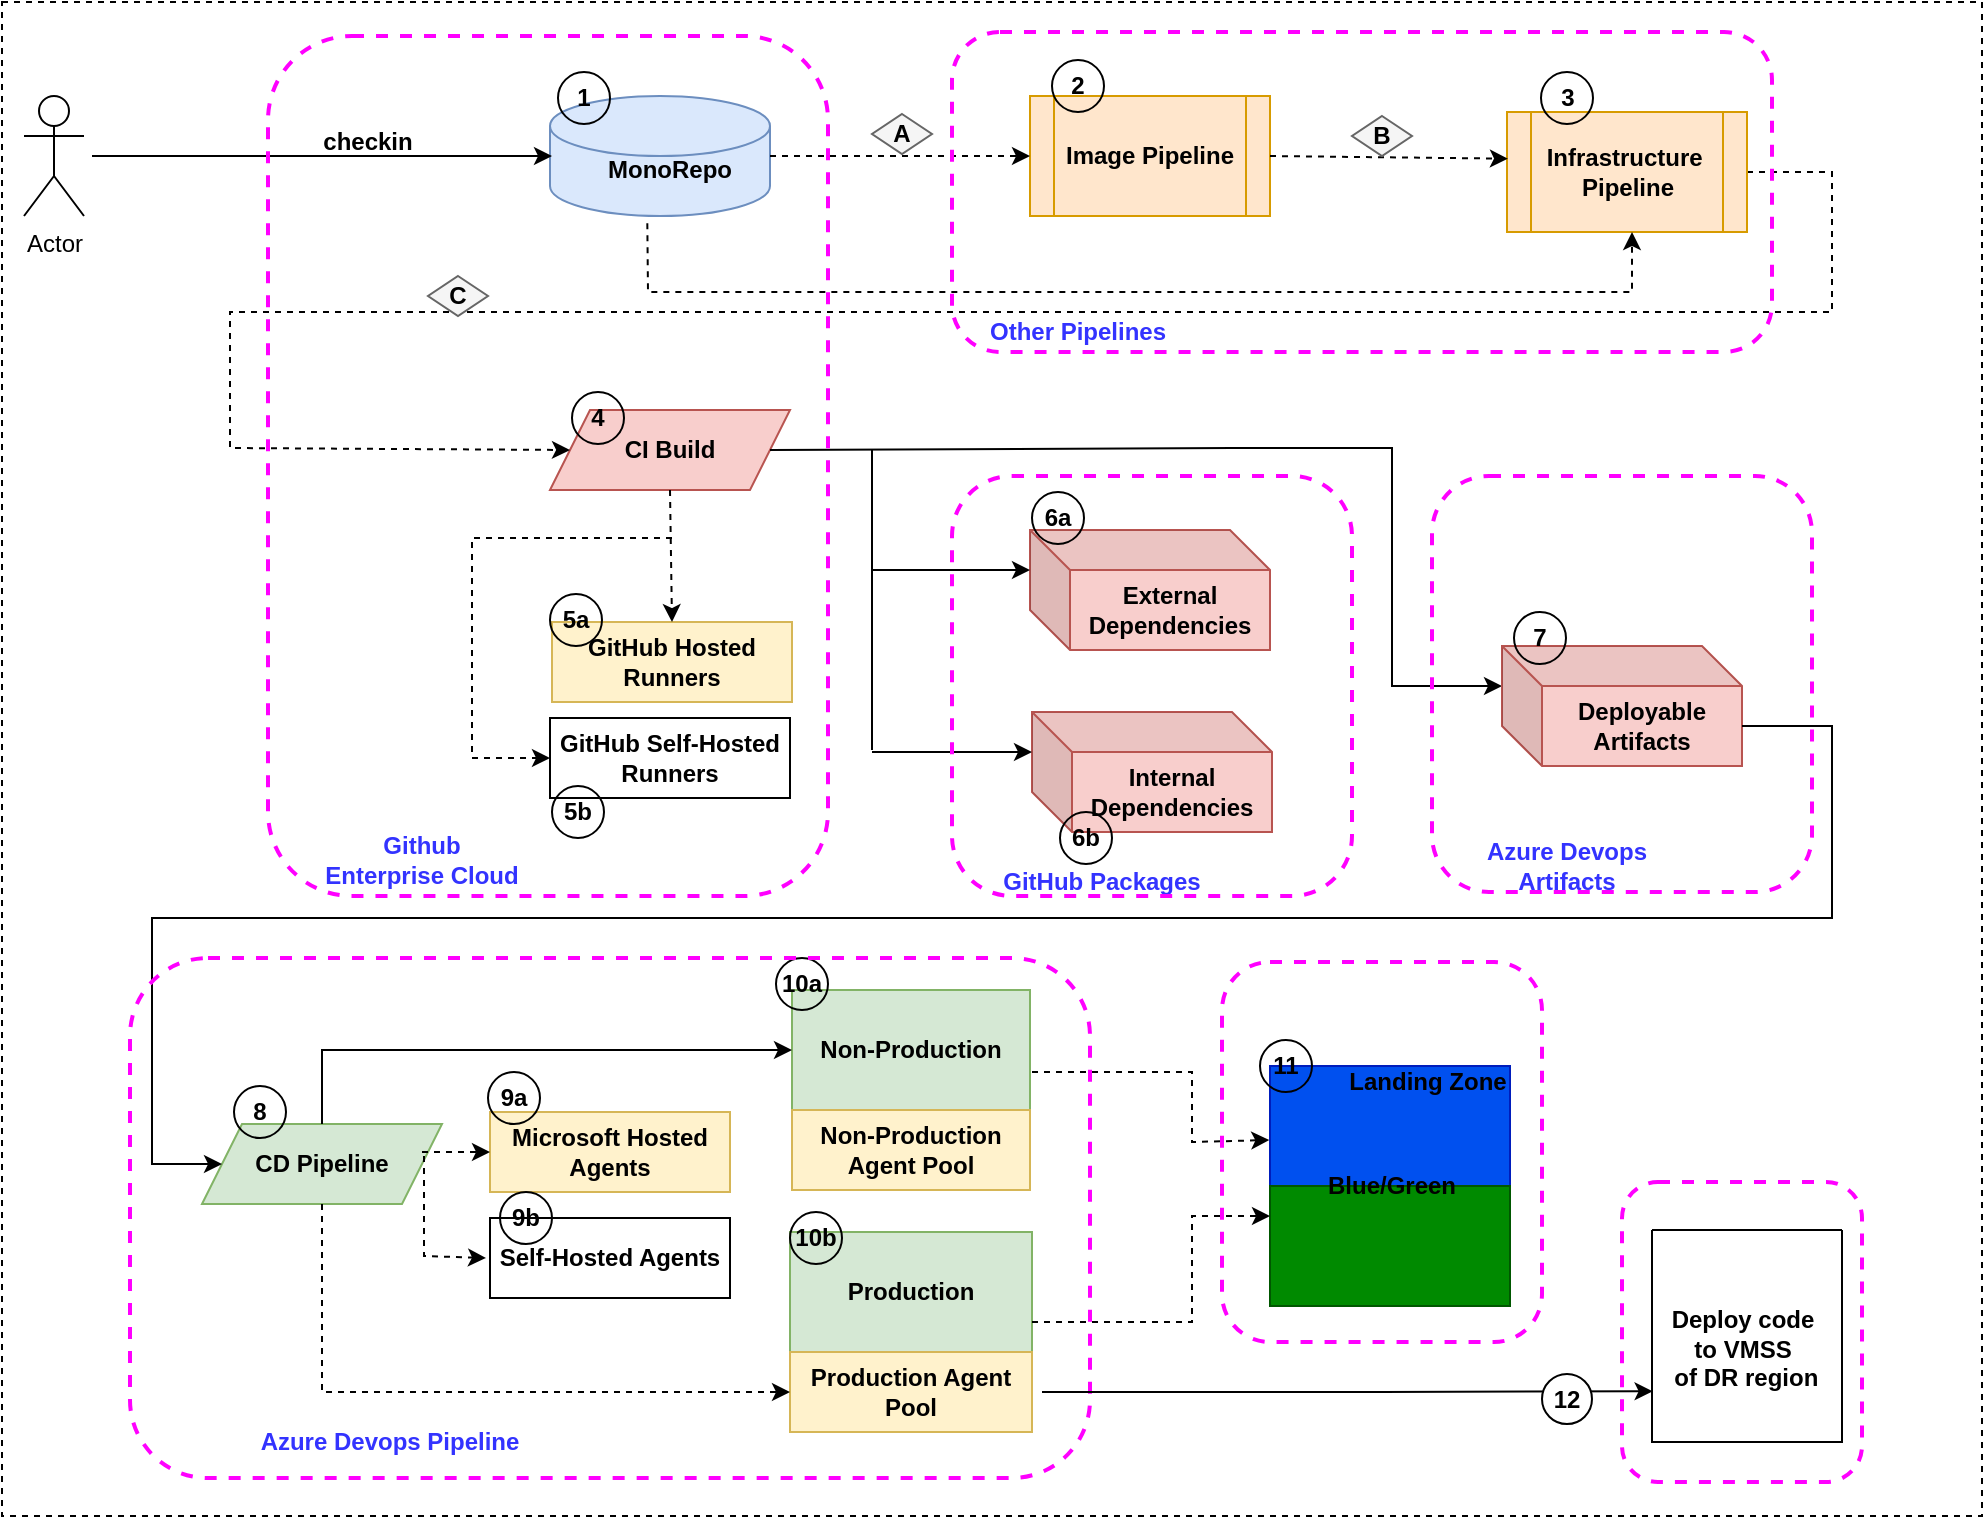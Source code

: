 <mxfile version="20.0.4" type="device"><diagram id="WaMp4CB90SJzmOjPudqn" name="Page-1"><mxGraphModel dx="1564" dy="29" grid="1" gridSize="10" guides="1" tooltips="1" connect="1" arrows="1" fold="1" page="1" pageScale="1" pageWidth="1169" pageHeight="827" math="0" shadow="0"><root><mxCell id="0"/><mxCell id="1" parent="0"/><mxCell id="F58w1XbYrLVOvkCe8HQQ-11" value="" style="group" vertex="1" connectable="0" parent="1"><mxGeometry x="110" y="840" width="990" height="757" as="geometry"/></mxCell><mxCell id="KoeWyhS2XHeXF9WY_HWy-5" value="" style="shape=cylinder3;whiteSpace=wrap;html=1;boundedLbl=1;backgroundOutline=1;size=15;fillColor=#dae8fc;strokeColor=#6c8ebf;" parent="F58w1XbYrLVOvkCe8HQQ-11" vertex="1"><mxGeometry x="274" y="47" width="110" height="60" as="geometry"/></mxCell><mxCell id="KoeWyhS2XHeXF9WY_HWy-6" value="&lt;b&gt;MonoRepo&lt;/b&gt;" style="text;html=1;strokeColor=none;fillColor=none;align=center;verticalAlign=middle;whiteSpace=wrap;rounded=0;" parent="F58w1XbYrLVOvkCe8HQQ-11" vertex="1"><mxGeometry x="304" y="69" width="60" height="30" as="geometry"/></mxCell><mxCell id="KoeWyhS2XHeXF9WY_HWy-7" value="&lt;b&gt;&lt;font color=&quot;#3333ff&quot;&gt;Github Enterprise Cloud&lt;/font&gt;&lt;/b&gt;" style="text;html=1;strokeColor=none;fillColor=none;align=center;verticalAlign=middle;whiteSpace=wrap;rounded=0;" parent="F58w1XbYrLVOvkCe8HQQ-11" vertex="1"><mxGeometry x="160" y="414" width="100" height="30" as="geometry"/></mxCell><mxCell id="KoeWyhS2XHeXF9WY_HWy-8" value="&lt;b&gt;CI Build&lt;/b&gt;" style="shape=parallelogram;perimeter=parallelogramPerimeter;whiteSpace=wrap;html=1;fixedSize=1;fillColor=#f8cecc;strokeColor=#b85450;" parent="F58w1XbYrLVOvkCe8HQQ-11" vertex="1"><mxGeometry x="274" y="204" width="120" height="40" as="geometry"/></mxCell><mxCell id="KoeWyhS2XHeXF9WY_HWy-9" value="" style="endArrow=classic;html=1;rounded=0;entryX=0;entryY=0.5;entryDx=0;entryDy=0;exitX=1;exitY=0.5;exitDx=0;exitDy=0;dashed=1;" parent="F58w1XbYrLVOvkCe8HQQ-11" source="KoeWyhS2XHeXF9WY_HWy-54" target="KoeWyhS2XHeXF9WY_HWy-8" edge="1"><mxGeometry width="50" height="50" relative="1" as="geometry"><mxPoint x="115" y="318" as="sourcePoint"/><mxPoint x="164" y="253" as="targetPoint"/><Array as="points"><mxPoint x="915" y="85"/><mxPoint x="915" y="115"/><mxPoint x="915" y="155"/><mxPoint x="114" y="155"/><mxPoint x="114" y="223"/></Array></mxGeometry></mxCell><mxCell id="KoeWyhS2XHeXF9WY_HWy-13" value="&lt;b&gt;GitHub Hosted&lt;br&gt;Runners&lt;/b&gt;" style="rounded=0;whiteSpace=wrap;html=1;fillColor=#fff2cc;strokeColor=#d6b656;" parent="F58w1XbYrLVOvkCe8HQQ-11" vertex="1"><mxGeometry x="275" y="310" width="120" height="40" as="geometry"/></mxCell><mxCell id="KoeWyhS2XHeXF9WY_HWy-14" value="" style="endArrow=classic;html=1;rounded=0;exitX=0.5;exitY=1;exitDx=0;exitDy=0;entryX=0.5;entryY=0;entryDx=0;entryDy=0;dashed=1;" parent="F58w1XbYrLVOvkCe8HQQ-11" source="KoeWyhS2XHeXF9WY_HWy-8" target="KoeWyhS2XHeXF9WY_HWy-13" edge="1"><mxGeometry width="50" height="50" relative="1" as="geometry"><mxPoint x="444" y="413" as="sourcePoint"/><mxPoint x="494" y="363" as="targetPoint"/></mxGeometry></mxCell><mxCell id="KoeWyhS2XHeXF9WY_HWy-15" value="&lt;b&gt;GitHub Self-Hosted&lt;br&gt;Runners&lt;/b&gt;" style="rounded=0;whiteSpace=wrap;html=1;" parent="F58w1XbYrLVOvkCe8HQQ-11" vertex="1"><mxGeometry x="274" y="358" width="120" height="40" as="geometry"/></mxCell><mxCell id="KoeWyhS2XHeXF9WY_HWy-17" value="&lt;b&gt;Internal Dependencies&lt;/b&gt;" style="shape=cube;whiteSpace=wrap;html=1;boundedLbl=1;backgroundOutline=1;darkOpacity=0.05;darkOpacity2=0.1;fillColor=#f8cecc;strokeColor=#b85450;" parent="F58w1XbYrLVOvkCe8HQQ-11" vertex="1"><mxGeometry x="515" y="355" width="120" height="60" as="geometry"/></mxCell><mxCell id="KoeWyhS2XHeXF9WY_HWy-18" value="&lt;b&gt;External Dependencies&lt;/b&gt;" style="shape=cube;whiteSpace=wrap;html=1;boundedLbl=1;backgroundOutline=1;darkOpacity=0.05;darkOpacity2=0.1;fillColor=#f8cecc;strokeColor=#b85450;" parent="F58w1XbYrLVOvkCe8HQQ-11" vertex="1"><mxGeometry x="514" y="264" width="120" height="60" as="geometry"/></mxCell><mxCell id="KoeWyhS2XHeXF9WY_HWy-21" value="&lt;b&gt;&lt;font color=&quot;#3333ff&quot;&gt;GitHub Packages&lt;/font&gt;&lt;/b&gt;" style="text;html=1;strokeColor=none;fillColor=none;align=center;verticalAlign=middle;whiteSpace=wrap;rounded=0;dashed=1;" parent="F58w1XbYrLVOvkCe8HQQ-11" vertex="1"><mxGeometry x="495" y="425" width="110" height="30" as="geometry"/></mxCell><mxCell id="KoeWyhS2XHeXF9WY_HWy-24" value="" style="endArrow=classic;html=1;rounded=0;exitX=1;exitY=0.5;exitDx=0;exitDy=0;entryX=0;entryY=0;entryDx=0;entryDy=20;entryPerimeter=0;" parent="F58w1XbYrLVOvkCe8HQQ-11" source="KoeWyhS2XHeXF9WY_HWy-8" target="KoeWyhS2XHeXF9WY_HWy-27" edge="1"><mxGeometry width="50" height="50" relative="1" as="geometry"><mxPoint x="415" y="243.283" as="sourcePoint"/><mxPoint x="635" y="223" as="targetPoint"/><Array as="points"><mxPoint x="615" y="223"/><mxPoint x="695" y="223"/><mxPoint x="695" y="342"/></Array></mxGeometry></mxCell><mxCell id="KoeWyhS2XHeXF9WY_HWy-26" value="" style="endArrow=none;html=1;rounded=0;" parent="F58w1XbYrLVOvkCe8HQQ-11" edge="1"><mxGeometry width="50" height="50" relative="1" as="geometry"><mxPoint x="435" y="374" as="sourcePoint"/><mxPoint x="435" y="224" as="targetPoint"/></mxGeometry></mxCell><mxCell id="KoeWyhS2XHeXF9WY_HWy-28" value="&lt;b&gt;&lt;font color=&quot;#3333ff&quot;&gt;Azure Devops Artifacts&lt;/font&gt;&lt;/b&gt;" style="text;html=1;strokeColor=none;fillColor=none;align=center;verticalAlign=middle;whiteSpace=wrap;rounded=0;dashed=1;" parent="F58w1XbYrLVOvkCe8HQQ-11" vertex="1"><mxGeometry x="725" y="417" width="115" height="30" as="geometry"/></mxCell><mxCell id="KoeWyhS2XHeXF9WY_HWy-29" value="" style="endArrow=classic;html=1;rounded=0;entryX=0;entryY=0;entryDx=0;entryDy=20;entryPerimeter=0;" parent="F58w1XbYrLVOvkCe8HQQ-11" target="KoeWyhS2XHeXF9WY_HWy-18" edge="1"><mxGeometry width="50" height="50" relative="1" as="geometry"><mxPoint x="435" y="284" as="sourcePoint"/><mxPoint x="470" y="260.522" as="targetPoint"/></mxGeometry></mxCell><mxCell id="KoeWyhS2XHeXF9WY_HWy-30" value="" style="endArrow=classic;html=1;rounded=0;entryX=0;entryY=0;entryDx=0;entryDy=20;entryPerimeter=0;" parent="F58w1XbYrLVOvkCe8HQQ-11" target="KoeWyhS2XHeXF9WY_HWy-17" edge="1"><mxGeometry width="50" height="50" relative="1" as="geometry"><mxPoint x="435" y="375" as="sourcePoint"/><mxPoint x="471" y="327.522" as="targetPoint"/></mxGeometry></mxCell><mxCell id="KoeWyhS2XHeXF9WY_HWy-31" value="&lt;b&gt;CD Pipeline&lt;/b&gt;" style="shape=parallelogram;perimeter=parallelogramPerimeter;whiteSpace=wrap;html=1;fixedSize=1;fillColor=#d5e8d4;strokeColor=#82b366;" parent="F58w1XbYrLVOvkCe8HQQ-11" vertex="1"><mxGeometry x="100" y="561" width="120" height="40" as="geometry"/></mxCell><mxCell id="KoeWyhS2XHeXF9WY_HWy-27" value="&lt;b&gt;Deployable&lt;br&gt;Artifacts&lt;br&gt;&lt;/b&gt;" style="shape=cube;whiteSpace=wrap;html=1;boundedLbl=1;backgroundOutline=1;darkOpacity=0.05;darkOpacity2=0.1;fillColor=#f8cecc;strokeColor=#b85450;" parent="F58w1XbYrLVOvkCe8HQQ-11" vertex="1"><mxGeometry x="750" y="322" width="120" height="60" as="geometry"/></mxCell><mxCell id="KoeWyhS2XHeXF9WY_HWy-34" value="" style="endArrow=classic;html=1;rounded=0;entryX=0;entryY=0.5;entryDx=0;entryDy=0;dashed=1;" parent="F58w1XbYrLVOvkCe8HQQ-11" target="KoeWyhS2XHeXF9WY_HWy-15" edge="1"><mxGeometry width="50" height="50" relative="1" as="geometry"><mxPoint x="335" y="268" as="sourcePoint"/><mxPoint x="395" y="308" as="targetPoint"/><Array as="points"><mxPoint x="235" y="268"/><mxPoint x="235" y="378"/></Array></mxGeometry></mxCell><mxCell id="KoeWyhS2XHeXF9WY_HWy-36" value="" style="endArrow=classic;html=1;rounded=0;entryX=0;entryY=0.5;entryDx=0;entryDy=0;exitX=0;exitY=0;exitDx=120;exitDy=40;exitPerimeter=0;" parent="F58w1XbYrLVOvkCe8HQQ-11" source="KoeWyhS2XHeXF9WY_HWy-27" target="KoeWyhS2XHeXF9WY_HWy-31" edge="1"><mxGeometry width="50" height="50" relative="1" as="geometry"><mxPoint x="345" y="508" as="sourcePoint"/><mxPoint x="395" y="458" as="targetPoint"/><Array as="points"><mxPoint x="915" y="362"/><mxPoint x="915" y="458"/><mxPoint x="75" y="458"/><mxPoint x="75" y="581"/></Array></mxGeometry></mxCell><mxCell id="KoeWyhS2XHeXF9WY_HWy-37" value="&lt;b&gt;Non-Production&lt;/b&gt;" style="rounded=0;whiteSpace=wrap;html=1;fillColor=#d5e8d4;strokeColor=#82b366;" parent="F58w1XbYrLVOvkCe8HQQ-11" vertex="1"><mxGeometry x="395" y="494" width="119" height="60" as="geometry"/></mxCell><mxCell id="KoeWyhS2XHeXF9WY_HWy-39" value="&lt;b&gt;Production&lt;/b&gt;" style="rounded=0;whiteSpace=wrap;html=1;fillColor=#d5e8d4;strokeColor=#82b366;" parent="F58w1XbYrLVOvkCe8HQQ-11" vertex="1"><mxGeometry x="394" y="615" width="121" height="60" as="geometry"/></mxCell><mxCell id="KoeWyhS2XHeXF9WY_HWy-42" value="&lt;b&gt;Production Agent Pool&lt;/b&gt;" style="rounded=0;whiteSpace=wrap;html=1;fillColor=#fff2cc;strokeColor=#d6b656;" parent="F58w1XbYrLVOvkCe8HQQ-11" vertex="1"><mxGeometry x="394" y="675" width="121" height="40" as="geometry"/></mxCell><mxCell id="KoeWyhS2XHeXF9WY_HWy-44" value="&lt;b&gt;Non-Production Agent Pool&lt;/b&gt;" style="rounded=0;whiteSpace=wrap;html=1;fillColor=#fff2cc;strokeColor=#d6b656;" parent="F58w1XbYrLVOvkCe8HQQ-11" vertex="1"><mxGeometry x="395" y="554" width="119" height="40" as="geometry"/></mxCell><mxCell id="KoeWyhS2XHeXF9WY_HWy-51" value="Actor" style="shape=umlActor;verticalLabelPosition=bottom;verticalAlign=top;html=1;outlineConnect=0;fillColor=none;" parent="F58w1XbYrLVOvkCe8HQQ-11" vertex="1"><mxGeometry x="11" y="47" width="30" height="60" as="geometry"/></mxCell><mxCell id="KoeWyhS2XHeXF9WY_HWy-53" value="&lt;b&gt;Image Pipeline&lt;/b&gt;" style="shape=process;whiteSpace=wrap;html=1;backgroundOutline=1;fillColor=#ffe6cc;strokeColor=#d79b00;" parent="F58w1XbYrLVOvkCe8HQQ-11" vertex="1"><mxGeometry x="514" y="47" width="120" height="60" as="geometry"/></mxCell><mxCell id="KoeWyhS2XHeXF9WY_HWy-54" value="&lt;b&gt;Infrastructure&amp;nbsp; Pipeline&lt;/b&gt;" style="shape=process;whiteSpace=wrap;html=1;backgroundOutline=1;fillColor=#ffe6cc;strokeColor=#d79b00;" parent="F58w1XbYrLVOvkCe8HQQ-11" vertex="1"><mxGeometry x="752.5" y="55" width="120" height="60" as="geometry"/></mxCell><mxCell id="KoeWyhS2XHeXF9WY_HWy-56" value="" style="endArrow=classic;html=1;rounded=0;exitX=1;exitY=0.5;exitDx=0;exitDy=0;entryX=0.004;entryY=0.389;entryDx=0;entryDy=0;entryPerimeter=0;dashed=1;" parent="F58w1XbYrLVOvkCe8HQQ-11" source="KoeWyhS2XHeXF9WY_HWy-53" target="KoeWyhS2XHeXF9WY_HWy-54" edge="1"><mxGeometry width="50" height="50" relative="1" as="geometry"><mxPoint x="555" y="275" as="sourcePoint"/><mxPoint x="605" y="225" as="targetPoint"/></mxGeometry></mxCell><mxCell id="KoeWyhS2XHeXF9WY_HWy-57" value="" style="endArrow=classic;html=1;rounded=0;exitX=1;exitY=0.5;exitDx=0;exitDy=0;exitPerimeter=0;entryX=0;entryY=0.5;entryDx=0;entryDy=0;dashed=1;" parent="F58w1XbYrLVOvkCe8HQQ-11" source="KoeWyhS2XHeXF9WY_HWy-5" target="KoeWyhS2XHeXF9WY_HWy-53" edge="1"><mxGeometry width="50" height="50" relative="1" as="geometry"><mxPoint x="395" y="145" as="sourcePoint"/><mxPoint x="445" y="95" as="targetPoint"/></mxGeometry></mxCell><mxCell id="KoeWyhS2XHeXF9WY_HWy-60" value="" style="endArrow=classic;html=1;rounded=0;" parent="F58w1XbYrLVOvkCe8HQQ-11" edge="1"><mxGeometry width="50" height="50" relative="1" as="geometry"><mxPoint x="45" y="77" as="sourcePoint"/><mxPoint x="275" y="77" as="targetPoint"/></mxGeometry></mxCell><mxCell id="KoeWyhS2XHeXF9WY_HWy-62" value="&lt;b&gt;checkin&lt;/b&gt;" style="text;html=1;strokeColor=none;fillColor=none;align=center;verticalAlign=middle;whiteSpace=wrap;rounded=0;dashed=1;" parent="F58w1XbYrLVOvkCe8HQQ-11" vertex="1"><mxGeometry x="153" y="55" width="60" height="30" as="geometry"/></mxCell><mxCell id="KoeWyhS2XHeXF9WY_HWy-63" value="" style="rounded=1;whiteSpace=wrap;html=1;dashed=1;fillColor=none;strokeColor=#FF00FF;strokeWidth=2;" parent="F58w1XbYrLVOvkCe8HQQ-11" vertex="1"><mxGeometry x="475" y="237" width="200" height="210" as="geometry"/></mxCell><mxCell id="KoeWyhS2XHeXF9WY_HWy-64" value="" style="rounded=1;whiteSpace=wrap;html=1;dashed=1;fillColor=none;strokeColor=#FF00FF;strokeWidth=2;" parent="F58w1XbYrLVOvkCe8HQQ-11" vertex="1"><mxGeometry x="715" y="237" width="190" height="208" as="geometry"/></mxCell><mxCell id="KoeWyhS2XHeXF9WY_HWy-67" value="&lt;b&gt;Azure Devops Pipeline&lt;/b&gt;" style="text;html=1;strokeColor=none;fillColor=none;align=center;verticalAlign=middle;whiteSpace=wrap;rounded=0;dashed=1;fontColor=#3333FF;" parent="F58w1XbYrLVOvkCe8HQQ-11" vertex="1"><mxGeometry x="114" y="705" width="160" height="30" as="geometry"/></mxCell><mxCell id="KoeWyhS2XHeXF9WY_HWy-69" value="" style="endArrow=classic;html=1;rounded=0;dashed=1;fontColor=#3333FF;exitX=0.311;exitY=1.389;exitDx=0;exitDy=0;exitPerimeter=0;" parent="F58w1XbYrLVOvkCe8HQQ-11" source="KoeWyhS2XHeXF9WY_HWy-6" edge="1"><mxGeometry width="50" height="50" relative="1" as="geometry"><mxPoint x="395" y="215" as="sourcePoint"/><mxPoint x="815" y="115" as="targetPoint"/><Array as="points"><mxPoint x="323" y="145"/><mxPoint x="815" y="145"/></Array></mxGeometry></mxCell><mxCell id="KoeWyhS2XHeXF9WY_HWy-71" value="&lt;font color=&quot;#000000&quot;&gt;&lt;b&gt;1&lt;/b&gt;&lt;/font&gt;" style="ellipse;whiteSpace=wrap;html=1;aspect=fixed;fontColor=#3333FF;fillColor=none;" parent="F58w1XbYrLVOvkCe8HQQ-11" vertex="1"><mxGeometry x="278" y="35" width="26" height="26" as="geometry"/></mxCell><mxCell id="KoeWyhS2XHeXF9WY_HWy-72" value="&lt;font color=&quot;#000000&quot;&gt;&lt;b&gt;2&lt;/b&gt;&lt;/font&gt;" style="ellipse;whiteSpace=wrap;html=1;aspect=fixed;fontColor=#3333FF;fillColor=none;" parent="F58w1XbYrLVOvkCe8HQQ-11" vertex="1"><mxGeometry x="525" y="29" width="26" height="26" as="geometry"/></mxCell><mxCell id="KoeWyhS2XHeXF9WY_HWy-73" value="&lt;font color=&quot;#000000&quot;&gt;&lt;b&gt;3&lt;/b&gt;&lt;/font&gt;" style="ellipse;whiteSpace=wrap;html=1;aspect=fixed;fontColor=#3333FF;fillColor=none;" parent="F58w1XbYrLVOvkCe8HQQ-11" vertex="1"><mxGeometry x="769.5" y="35" width="26" height="26" as="geometry"/></mxCell><mxCell id="KoeWyhS2XHeXF9WY_HWy-74" value="&lt;font color=&quot;#000000&quot;&gt;&lt;b&gt;4&lt;/b&gt;&lt;/font&gt;" style="ellipse;whiteSpace=wrap;html=1;aspect=fixed;fontColor=#3333FF;fillColor=none;" parent="F58w1XbYrLVOvkCe8HQQ-11" vertex="1"><mxGeometry x="285" y="195" width="26" height="26" as="geometry"/></mxCell><mxCell id="KoeWyhS2XHeXF9WY_HWy-75" value="&lt;font color=&quot;#000000&quot;&gt;&lt;b&gt;5a&lt;/b&gt;&lt;/font&gt;" style="ellipse;whiteSpace=wrap;html=1;aspect=fixed;fontColor=#3333FF;fillColor=none;" parent="F58w1XbYrLVOvkCe8HQQ-11" vertex="1"><mxGeometry x="274" y="296" width="26" height="26" as="geometry"/></mxCell><mxCell id="KoeWyhS2XHeXF9WY_HWy-76" value="&lt;font color=&quot;#000000&quot;&gt;&lt;b&gt;5b&lt;/b&gt;&lt;/font&gt;" style="ellipse;whiteSpace=wrap;html=1;aspect=fixed;fontColor=#3333FF;fillColor=none;" parent="F58w1XbYrLVOvkCe8HQQ-11" vertex="1"><mxGeometry x="275" y="392" width="26" height="26" as="geometry"/></mxCell><mxCell id="KoeWyhS2XHeXF9WY_HWy-77" value="&lt;font color=&quot;#000000&quot;&gt;&lt;b&gt;6b&lt;/b&gt;&lt;/font&gt;" style="ellipse;whiteSpace=wrap;html=1;aspect=fixed;fontColor=#3333FF;fillColor=none;" parent="F58w1XbYrLVOvkCe8HQQ-11" vertex="1"><mxGeometry x="529" y="405" width="26" height="26" as="geometry"/></mxCell><mxCell id="KoeWyhS2XHeXF9WY_HWy-78" value="&lt;font color=&quot;#000000&quot;&gt;&lt;b&gt;6a&lt;/b&gt;&lt;/font&gt;" style="ellipse;whiteSpace=wrap;html=1;aspect=fixed;fontColor=#3333FF;fillColor=none;" parent="F58w1XbYrLVOvkCe8HQQ-11" vertex="1"><mxGeometry x="515" y="245" width="26" height="26" as="geometry"/></mxCell><mxCell id="KoeWyhS2XHeXF9WY_HWy-79" value="&lt;font color=&quot;#000000&quot;&gt;&lt;b&gt;7&lt;/b&gt;&lt;/font&gt;" style="ellipse;whiteSpace=wrap;html=1;aspect=fixed;fontColor=#3333FF;fillColor=none;" parent="F58w1XbYrLVOvkCe8HQQ-11" vertex="1"><mxGeometry x="756" y="305" width="26" height="26" as="geometry"/></mxCell><mxCell id="KoeWyhS2XHeXF9WY_HWy-81" value="&lt;font color=&quot;#000000&quot;&gt;&lt;b&gt;8&lt;/b&gt;&lt;/font&gt;" style="ellipse;whiteSpace=wrap;html=1;aspect=fixed;fontColor=#3333FF;fillColor=none;" parent="F58w1XbYrLVOvkCe8HQQ-11" vertex="1"><mxGeometry x="116" y="542" width="26" height="26" as="geometry"/></mxCell><mxCell id="KoeWyhS2XHeXF9WY_HWy-82" value="&lt;font color=&quot;#000000&quot;&gt;&lt;b&gt;10a&lt;/b&gt;&lt;/font&gt;" style="ellipse;whiteSpace=wrap;html=1;aspect=fixed;fontColor=#3333FF;fillColor=none;" parent="F58w1XbYrLVOvkCe8HQQ-11" vertex="1"><mxGeometry x="387" y="478" width="26" height="26" as="geometry"/></mxCell><mxCell id="KoeWyhS2XHeXF9WY_HWy-84" value="&lt;font color=&quot;#000000&quot;&gt;&lt;b&gt;10b&lt;/b&gt;&lt;/font&gt;" style="ellipse;whiteSpace=wrap;html=1;aspect=fixed;fontColor=#3333FF;fillColor=none;" parent="F58w1XbYrLVOvkCe8HQQ-11" vertex="1"><mxGeometry x="394" y="605" width="26" height="26" as="geometry"/></mxCell><mxCell id="KoeWyhS2XHeXF9WY_HWy-85" value="" style="rounded=0;whiteSpace=wrap;html=1;fontColor=#ffffff;fillColor=#0050ef;strokeColor=#001DBC;" parent="F58w1XbYrLVOvkCe8HQQ-11" vertex="1"><mxGeometry x="634" y="532" width="120" height="60" as="geometry"/></mxCell><mxCell id="KoeWyhS2XHeXF9WY_HWy-86" value="" style="rounded=0;whiteSpace=wrap;html=1;fontColor=#ffffff;fillColor=#008a00;strokeColor=#005700;" parent="F58w1XbYrLVOvkCe8HQQ-11" vertex="1"><mxGeometry x="634" y="592" width="120" height="60" as="geometry"/></mxCell><mxCell id="KoeWyhS2XHeXF9WY_HWy-87" value="&lt;b&gt;Landing Zone&lt;/b&gt;" style="text;html=1;strokeColor=none;fillColor=none;align=center;verticalAlign=middle;whiteSpace=wrap;rounded=0;fontColor=#000000;" parent="F58w1XbYrLVOvkCe8HQQ-11" vertex="1"><mxGeometry x="668" y="525" width="90" height="30" as="geometry"/></mxCell><mxCell id="KoeWyhS2XHeXF9WY_HWy-88" value="&lt;b&gt;Blue/Green&lt;/b&gt;" style="text;html=1;strokeColor=none;fillColor=none;align=center;verticalAlign=middle;whiteSpace=wrap;rounded=0;fontColor=#000000;" parent="F58w1XbYrLVOvkCe8HQQ-11" vertex="1"><mxGeometry x="655" y="571" width="80" height="41" as="geometry"/></mxCell><mxCell id="KoeWyhS2XHeXF9WY_HWy-89" value="" style="endArrow=classic;html=1;rounded=0;dashed=1;fontColor=#000000;entryX=-0.003;entryY=0.617;entryDx=0;entryDy=0;entryPerimeter=0;" parent="F58w1XbYrLVOvkCe8HQQ-11" target="KoeWyhS2XHeXF9WY_HWy-85" edge="1"><mxGeometry width="50" height="50" relative="1" as="geometry"><mxPoint x="515" y="535" as="sourcePoint"/><mxPoint x="525" y="655" as="targetPoint"/><Array as="points"><mxPoint x="595" y="535"/><mxPoint x="595" y="570"/></Array></mxGeometry></mxCell><mxCell id="KoeWyhS2XHeXF9WY_HWy-90" value="" style="endArrow=classic;html=1;rounded=0;dashed=1;fontColor=#000000;entryX=0;entryY=0.25;entryDx=0;entryDy=0;exitX=1;exitY=0.75;exitDx=0;exitDy=0;" parent="F58w1XbYrLVOvkCe8HQQ-11" source="KoeWyhS2XHeXF9WY_HWy-39" target="KoeWyhS2XHeXF9WY_HWy-86" edge="1"><mxGeometry width="50" height="50" relative="1" as="geometry"><mxPoint x="485" y="705" as="sourcePoint"/><mxPoint x="525" y="655" as="targetPoint"/><Array as="points"><mxPoint x="595" y="660"/><mxPoint x="595" y="607"/></Array></mxGeometry></mxCell><mxCell id="KoeWyhS2XHeXF9WY_HWy-91" value="&lt;font color=&quot;#000000&quot;&gt;&lt;b&gt;11&lt;/b&gt;&lt;/font&gt;" style="ellipse;whiteSpace=wrap;html=1;aspect=fixed;fontColor=#3333FF;fillColor=none;" parent="F58w1XbYrLVOvkCe8HQQ-11" vertex="1"><mxGeometry x="629" y="519" width="26" height="26" as="geometry"/></mxCell><mxCell id="KoeWyhS2XHeXF9WY_HWy-93" value="" style="rounded=1;whiteSpace=wrap;html=1;dashed=1;fontColor=#000000;fillColor=none;strokeColor=#FF00FF;strokeWidth=2;" parent="F58w1XbYrLVOvkCe8HQQ-11" vertex="1"><mxGeometry x="475" y="15" width="410" height="160" as="geometry"/></mxCell><mxCell id="KoeWyhS2XHeXF9WY_HWy-94" value="&lt;b&gt;&lt;font color=&quot;#3333ff&quot;&gt;Other Pipelines&lt;/font&gt;&lt;/b&gt;" style="text;html=1;strokeColor=none;fillColor=none;align=center;verticalAlign=middle;whiteSpace=wrap;rounded=0;dashed=1;fontColor=#000000;" parent="F58w1XbYrLVOvkCe8HQQ-11" vertex="1"><mxGeometry x="463" y="150" width="150" height="30" as="geometry"/></mxCell><mxCell id="KoeWyhS2XHeXF9WY_HWy-108" value="" style="endArrow=classic;html=1;rounded=0;fontColor=#3333FF;entryX=0;entryY=0.5;entryDx=0;entryDy=0;exitX=0.5;exitY=0;exitDx=0;exitDy=0;" parent="F58w1XbYrLVOvkCe8HQQ-11" source="KoeWyhS2XHeXF9WY_HWy-31" target="KoeWyhS2XHeXF9WY_HWy-37" edge="1"><mxGeometry width="50" height="50" relative="1" as="geometry"><mxPoint x="195" y="537" as="sourcePoint"/><mxPoint x="425" y="437" as="targetPoint"/><Array as="points"><mxPoint x="160" y="524"/><mxPoint x="365" y="524"/></Array></mxGeometry></mxCell><mxCell id="KoeWyhS2XHeXF9WY_HWy-109" value="&lt;b&gt;Microsoft Hosted Agents&lt;/b&gt;" style="rounded=0;whiteSpace=wrap;html=1;fillColor=#fff2cc;strokeColor=#d6b656;" parent="F58w1XbYrLVOvkCe8HQQ-11" vertex="1"><mxGeometry x="244" y="555" width="120" height="40" as="geometry"/></mxCell><mxCell id="KoeWyhS2XHeXF9WY_HWy-110" value="&lt;b&gt;Self-Hosted Agents&lt;/b&gt;" style="rounded=0;whiteSpace=wrap;html=1;" parent="F58w1XbYrLVOvkCe8HQQ-11" vertex="1"><mxGeometry x="244" y="608" width="120" height="40" as="geometry"/></mxCell><mxCell id="KoeWyhS2XHeXF9WY_HWy-112" value="" style="endArrow=classic;html=1;rounded=0;fontColor=#3333FF;exitX=0.5;exitY=1;exitDx=0;exitDy=0;entryX=0;entryY=0.5;entryDx=0;entryDy=0;dashed=1;" parent="F58w1XbYrLVOvkCe8HQQ-11" source="KoeWyhS2XHeXF9WY_HWy-31" target="KoeWyhS2XHeXF9WY_HWy-42" edge="1"><mxGeometry width="50" height="50" relative="1" as="geometry"><mxPoint x="375" y="487" as="sourcePoint"/><mxPoint x="425" y="437" as="targetPoint"/><Array as="points"><mxPoint x="160" y="695"/></Array></mxGeometry></mxCell><mxCell id="KoeWyhS2XHeXF9WY_HWy-113" value="" style="endArrow=classic;html=1;rounded=0;dashed=1;fontColor=#3333FF;" parent="F58w1XbYrLVOvkCe8HQQ-11" target="KoeWyhS2XHeXF9WY_HWy-109" edge="1"><mxGeometry width="50" height="50" relative="1" as="geometry"><mxPoint x="210" y="575" as="sourcePoint"/><mxPoint x="425" y="437" as="targetPoint"/></mxGeometry></mxCell><mxCell id="KoeWyhS2XHeXF9WY_HWy-114" value="" style="endArrow=classic;html=1;rounded=0;dashed=1;fontColor=#3333FF;entryX=0;entryY=0.75;entryDx=0;entryDy=0;" parent="F58w1XbYrLVOvkCe8HQQ-11" edge="1"><mxGeometry width="50" height="50" relative="1" as="geometry"><mxPoint x="211" y="577" as="sourcePoint"/><mxPoint x="242" y="628" as="targetPoint"/><Array as="points"><mxPoint x="211" y="627"/></Array></mxGeometry></mxCell><mxCell id="KoeWyhS2XHeXF9WY_HWy-115" value="" style="rounded=1;whiteSpace=wrap;html=1;dashed=1;fontColor=#3333FF;fillColor=none;strokeColor=#FF00FF;strokeWidth=2;" parent="F58w1XbYrLVOvkCe8HQQ-11" vertex="1"><mxGeometry x="64" y="478" width="480" height="260" as="geometry"/></mxCell><mxCell id="KoeWyhS2XHeXF9WY_HWy-116" value="" style="rounded=1;whiteSpace=wrap;html=1;dashed=1;fontColor=#3333FF;fillColor=none;strokeColor=#FF00FF;strokeWidth=2;" parent="F58w1XbYrLVOvkCe8HQQ-11" vertex="1"><mxGeometry x="133" y="17" width="280" height="430" as="geometry"/></mxCell><mxCell id="KoeWyhS2XHeXF9WY_HWy-120" value="&lt;b&gt;&lt;font color=&quot;#000000&quot;&gt;A&lt;/font&gt;&lt;/b&gt;" style="rhombus;whiteSpace=wrap;html=1;fontColor=#333333;strokeColor=#666666;strokeWidth=1;fillColor=#f5f5f5;" parent="F58w1XbYrLVOvkCe8HQQ-11" vertex="1"><mxGeometry x="435" y="56" width="30" height="20" as="geometry"/></mxCell><mxCell id="KoeWyhS2XHeXF9WY_HWy-121" value="&lt;b&gt;&lt;font color=&quot;#000000&quot;&gt;B&lt;/font&gt;&lt;/b&gt;" style="rhombus;whiteSpace=wrap;html=1;fontColor=#333333;strokeColor=#666666;strokeWidth=1;fillColor=#f5f5f5;" parent="F58w1XbYrLVOvkCe8HQQ-11" vertex="1"><mxGeometry x="675" y="57" width="30" height="20" as="geometry"/></mxCell><mxCell id="KoeWyhS2XHeXF9WY_HWy-122" value="&lt;b&gt;&lt;font color=&quot;#000000&quot;&gt;C&lt;/font&gt;&lt;/b&gt;" style="rhombus;whiteSpace=wrap;html=1;fontColor=#333333;strokeColor=#666666;strokeWidth=1;fillColor=#f5f5f5;" parent="F58w1XbYrLVOvkCe8HQQ-11" vertex="1"><mxGeometry x="213" y="137" width="30" height="20" as="geometry"/></mxCell><mxCell id="KoeWyhS2XHeXF9WY_HWy-126" value="" style="rounded=0;whiteSpace=wrap;html=1;dashed=1;fontColor=#000000;strokeColor=#000000;strokeWidth=1;fillColor=none;" parent="F58w1XbYrLVOvkCe8HQQ-11" vertex="1"><mxGeometry width="990" height="757" as="geometry"/></mxCell><mxCell id="KoeWyhS2XHeXF9WY_HWy-128" value="&lt;font color=&quot;#000000&quot;&gt;&lt;b&gt;9a&lt;/b&gt;&lt;/font&gt;" style="ellipse;whiteSpace=wrap;html=1;aspect=fixed;fontColor=#3333FF;fillColor=none;" parent="F58w1XbYrLVOvkCe8HQQ-11" vertex="1"><mxGeometry x="243" y="535" width="26" height="26" as="geometry"/></mxCell><mxCell id="KoeWyhS2XHeXF9WY_HWy-129" value="&lt;font color=&quot;#000000&quot;&gt;&lt;b&gt;9b&lt;/b&gt;&lt;/font&gt;" style="ellipse;whiteSpace=wrap;html=1;aspect=fixed;fontColor=#3333FF;fillColor=none;" parent="F58w1XbYrLVOvkCe8HQQ-11" vertex="1"><mxGeometry x="249" y="595" width="26" height="26" as="geometry"/></mxCell><mxCell id="F58w1XbYrLVOvkCe8HQQ-1" value="" style="swimlane;startSize=0;" vertex="1" parent="F58w1XbYrLVOvkCe8HQQ-11"><mxGeometry x="825" y="614" width="95" height="106" as="geometry"/></mxCell><mxCell id="F58w1XbYrLVOvkCe8HQQ-2" value="&lt;b&gt;&lt;br&gt;&lt;br&gt;Deploy code &lt;br&gt;to VMSS&lt;br&gt;&amp;nbsp;of DR region&lt;/b&gt;" style="text;html=1;align=center;verticalAlign=middle;resizable=0;points=[];autosize=1;strokeColor=none;fillColor=none;" vertex="1" parent="F58w1XbYrLVOvkCe8HQQ-1"><mxGeometry x="-5" width="100" height="90" as="geometry"/></mxCell><mxCell id="KoeWyhS2XHeXF9WY_HWy-96" value="" style="rounded=1;whiteSpace=wrap;html=1;dashed=1;fontColor=#3333FF;fillColor=none;strokeColor=#FF00FF;strokeWidth=2;" parent="F58w1XbYrLVOvkCe8HQQ-11" vertex="1"><mxGeometry x="610" y="480" width="160" height="190" as="geometry"/></mxCell><mxCell id="F58w1XbYrLVOvkCe8HQQ-6" value="" style="endArrow=classic;html=1;rounded=0;entryX=0.053;entryY=0.896;entryDx=0;entryDy=0;entryPerimeter=0;" edge="1" parent="F58w1XbYrLVOvkCe8HQQ-11" target="F58w1XbYrLVOvkCe8HQQ-2"><mxGeometry width="50" height="50" relative="1" as="geometry"><mxPoint x="520" y="695" as="sourcePoint"/><mxPoint x="720" y="530" as="targetPoint"/><Array as="points"><mxPoint x="690" y="695"/></Array></mxGeometry></mxCell><mxCell id="F58w1XbYrLVOvkCe8HQQ-7" value="&lt;b&gt;12&lt;/b&gt;" style="ellipse;whiteSpace=wrap;html=1;aspect=fixed;" vertex="1" parent="F58w1XbYrLVOvkCe8HQQ-11"><mxGeometry x="770" y="686" width="25" height="25" as="geometry"/></mxCell><mxCell id="F58w1XbYrLVOvkCe8HQQ-10" value="" style="rounded=1;whiteSpace=wrap;html=1;dashed=1;fontColor=#3333FF;fillColor=none;strokeColor=#FF00FF;strokeWidth=2;" vertex="1" parent="F58w1XbYrLVOvkCe8HQQ-11"><mxGeometry x="810" y="590" width="120" height="150" as="geometry"/></mxCell></root></mxGraphModel></diagram></mxfile>